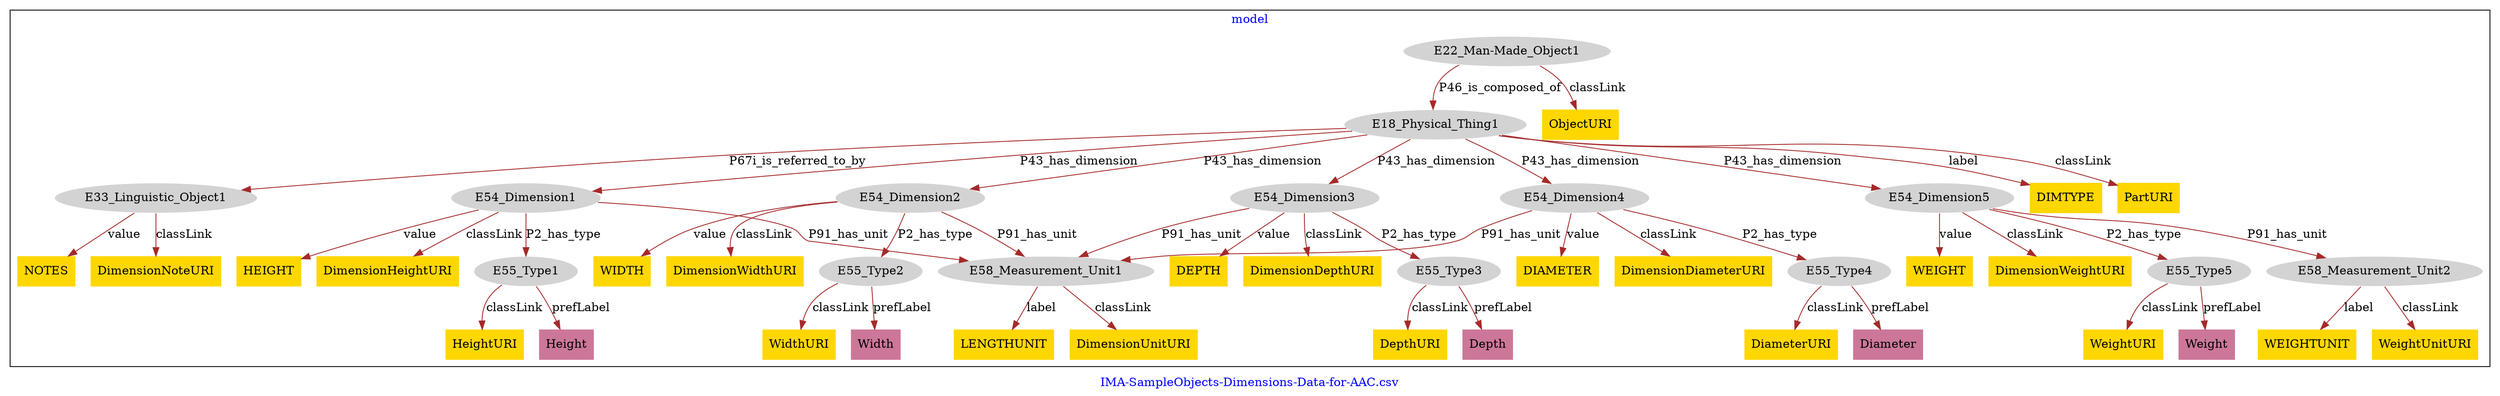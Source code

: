 digraph n0 {
fontcolor="blue"
remincross="true"
label="IMA-SampleObjects-Dimensions-Data-for-AAC.csv"
subgraph cluster {
label="model"
n2[style="filled",color="white",fillcolor="lightgray",label="E18_Physical_Thing1"];
n3[style="filled",color="white",fillcolor="lightgray",label="E33_Linguistic_Object1"];
n4[style="filled",color="white",fillcolor="lightgray",label="E54_Dimension1"];
n5[style="filled",color="white",fillcolor="lightgray",label="E54_Dimension2"];
n6[style="filled",color="white",fillcolor="lightgray",label="E54_Dimension3"];
n7[style="filled",color="white",fillcolor="lightgray",label="E54_Dimension4"];
n8[style="filled",color="white",fillcolor="lightgray",label="E54_Dimension5"];
n9[style="filled",color="white",fillcolor="lightgray",label="E22_Man-Made_Object1"];
n10[style="filled",color="white",fillcolor="lightgray",label="E55_Type1"];
n11[style="filled",color="white",fillcolor="lightgray",label="E58_Measurement_Unit1"];
n12[style="filled",color="white",fillcolor="lightgray",label="E55_Type2"];
n13[style="filled",color="white",fillcolor="lightgray",label="E55_Type3"];
n14[style="filled",color="white",fillcolor="lightgray",label="E55_Type4"];
n15[style="filled",color="white",fillcolor="lightgray",label="E55_Type5"];
n16[style="filled",color="white",fillcolor="lightgray",label="E58_Measurement_Unit2"];
n17[shape="plaintext",style="filled",fillcolor="gold",label="WEIGHTUNIT"];
n18[shape="plaintext",style="filled",fillcolor="gold",label="WEIGHT"];
n19[shape="plaintext",style="filled",fillcolor="gold",label="LENGTHUNIT"];
n20[shape="plaintext",style="filled",fillcolor="gold",label="DIAMETER"];
n21[shape="plaintext",style="filled",fillcolor="gold",label="DEPTH"];
n22[shape="plaintext",style="filled",fillcolor="gold",label="WIDTH"];
n23[shape="plaintext",style="filled",fillcolor="gold",label="DimensionDiameterURI"];
n24[shape="plaintext",style="filled",fillcolor="gold",label="DepthURI"];
n25[shape="plaintext",style="filled",fillcolor="gold",label="HEIGHT"];
n26[shape="plaintext",style="filled",fillcolor="gold",label="ObjectURI"];
n27[shape="plaintext",style="filled",fillcolor="gold",label="DIMTYPE"];
n28[shape="plaintext",style="filled",fillcolor="gold",label="DimensionWeightURI"];
n29[shape="plaintext",style="filled",fillcolor="gold",label="DiameterURI"];
n30[shape="plaintext",style="filled",fillcolor="gold",label="PartURI"];
n31[shape="plaintext",style="filled",fillcolor="gold",label="DimensionUnitURI"];
n32[shape="plaintext",style="filled",fillcolor="gold",label="WeightURI"];
n33[shape="plaintext",style="filled",fillcolor="gold",label="NOTES"];
n34[shape="plaintext",style="filled",fillcolor="gold",label="DimensionHeightURI"];
n35[shape="plaintext",style="filled",fillcolor="gold",label="WeightUnitURI"];
n36[shape="plaintext",style="filled",fillcolor="gold",label="DimensionWidthURI"];
n37[shape="plaintext",style="filled",fillcolor="gold",label="HeightURI"];
n38[shape="plaintext",style="filled",fillcolor="gold",label="DimensionNoteURI"];
n39[shape="plaintext",style="filled",fillcolor="gold",label="DimensionDepthURI"];
n40[shape="plaintext",style="filled",fillcolor="gold",label="WidthURI"];
n41[shape="plaintext",style="filled",fillcolor="#CC7799",label="Diameter"];
n42[shape="plaintext",style="filled",fillcolor="#CC7799",label="Width"];
n43[shape="plaintext",style="filled",fillcolor="#CC7799",label="Depth"];
n44[shape="plaintext",style="filled",fillcolor="#CC7799",label="Height"];
n45[shape="plaintext",style="filled",fillcolor="#CC7799",label="Weight"];
}
n2 -> n3[color="brown",fontcolor="black",label="P67i_is_referred_to_by"]
n2 -> n4[color="brown",fontcolor="black",label="P43_has_dimension"]
n2 -> n5[color="brown",fontcolor="black",label="P43_has_dimension"]
n2 -> n6[color="brown",fontcolor="black",label="P43_has_dimension"]
n2 -> n7[color="brown",fontcolor="black",label="P43_has_dimension"]
n2 -> n8[color="brown",fontcolor="black",label="P43_has_dimension"]
n9 -> n2[color="brown",fontcolor="black",label="P46_is_composed_of"]
n4 -> n10[color="brown",fontcolor="black",label="P2_has_type"]
n4 -> n11[color="brown",fontcolor="black",label="P91_has_unit"]
n5 -> n12[color="brown",fontcolor="black",label="P2_has_type"]
n6 -> n13[color="brown",fontcolor="black",label="P2_has_type"]
n7 -> n14[color="brown",fontcolor="black",label="P2_has_type"]
n8 -> n15[color="brown",fontcolor="black",label="P2_has_type"]
n8 -> n16[color="brown",fontcolor="black",label="P91_has_unit"]
n16 -> n17[color="brown",fontcolor="black",label="label"]
n8 -> n18[color="brown",fontcolor="black",label="value"]
n11 -> n19[color="brown",fontcolor="black",label="label"]
n7 -> n20[color="brown",fontcolor="black",label="value"]
n6 -> n21[color="brown",fontcolor="black",label="value"]
n5 -> n22[color="brown",fontcolor="black",label="value"]
n7 -> n23[color="brown",fontcolor="black",label="classLink"]
n13 -> n24[color="brown",fontcolor="black",label="classLink"]
n4 -> n25[color="brown",fontcolor="black",label="value"]
n9 -> n26[color="brown",fontcolor="black",label="classLink"]
n2 -> n27[color="brown",fontcolor="black",label="label"]
n8 -> n28[color="brown",fontcolor="black",label="classLink"]
n14 -> n29[color="brown",fontcolor="black",label="classLink"]
n2 -> n30[color="brown",fontcolor="black",label="classLink"]
n11 -> n31[color="brown",fontcolor="black",label="classLink"]
n15 -> n32[color="brown",fontcolor="black",label="classLink"]
n3 -> n33[color="brown",fontcolor="black",label="value"]
n4 -> n34[color="brown",fontcolor="black",label="classLink"]
n16 -> n35[color="brown",fontcolor="black",label="classLink"]
n5 -> n36[color="brown",fontcolor="black",label="classLink"]
n10 -> n37[color="brown",fontcolor="black",label="classLink"]
n3 -> n38[color="brown",fontcolor="black",label="classLink"]
n6 -> n39[color="brown",fontcolor="black",label="classLink"]
n12 -> n40[color="brown",fontcolor="black",label="classLink"]
n14 -> n41[color="brown",fontcolor="black",label="prefLabel"]
n7 -> n11[color="brown",fontcolor="black",label="P91_has_unit"]
n5 -> n11[color="brown",fontcolor="black",label="P91_has_unit"]
n12 -> n42[color="brown",fontcolor="black",label="prefLabel"]
n13 -> n43[color="brown",fontcolor="black",label="prefLabel"]
n6 -> n11[color="brown",fontcolor="black",label="P91_has_unit"]
n10 -> n44[color="brown",fontcolor="black",label="prefLabel"]
n15 -> n45[color="brown",fontcolor="black",label="prefLabel"]
}
